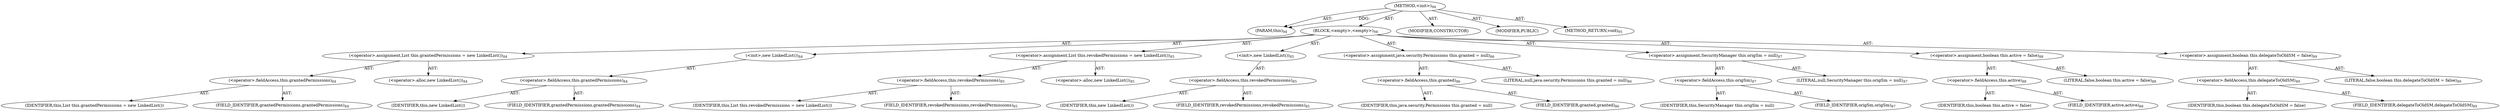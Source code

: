 digraph "&lt;init&gt;" {  
"111669149696" [label = <(METHOD,&lt;init&gt;)<SUB>94</SUB>> ]
"115964117000" [label = <(PARAM,this)<SUB>94</SUB>> ]
"25769803776" [label = <(BLOCK,&lt;empty&gt;,&lt;empty&gt;)<SUB>94</SUB>> ]
"30064771072" [label = <(&lt;operator&gt;.assignment,List this.grantedPermissions = new LinkedList())<SUB>84</SUB>> ]
"30064771073" [label = <(&lt;operator&gt;.fieldAccess,this.grantedPermissions)<SUB>84</SUB>> ]
"68719476746" [label = <(IDENTIFIER,this,List this.grantedPermissions = new LinkedList())> ]
"55834574848" [label = <(FIELD_IDENTIFIER,grantedPermissions,grantedPermissions)<SUB>84</SUB>> ]
"30064771074" [label = <(&lt;operator&gt;.alloc,new LinkedList())<SUB>84</SUB>> ]
"30064771075" [label = <(&lt;init&gt;,new LinkedList())<SUB>84</SUB>> ]
"30064771076" [label = <(&lt;operator&gt;.fieldAccess,this.grantedPermissions)<SUB>84</SUB>> ]
"68719476747" [label = <(IDENTIFIER,this,new LinkedList())> ]
"55834574849" [label = <(FIELD_IDENTIFIER,grantedPermissions,grantedPermissions)<SUB>84</SUB>> ]
"30064771077" [label = <(&lt;operator&gt;.assignment,List this.revokedPermissions = new LinkedList())<SUB>85</SUB>> ]
"30064771078" [label = <(&lt;operator&gt;.fieldAccess,this.revokedPermissions)<SUB>85</SUB>> ]
"68719476748" [label = <(IDENTIFIER,this,List this.revokedPermissions = new LinkedList())> ]
"55834574850" [label = <(FIELD_IDENTIFIER,revokedPermissions,revokedPermissions)<SUB>85</SUB>> ]
"30064771079" [label = <(&lt;operator&gt;.alloc,new LinkedList())<SUB>85</SUB>> ]
"30064771080" [label = <(&lt;init&gt;,new LinkedList())<SUB>85</SUB>> ]
"30064771081" [label = <(&lt;operator&gt;.fieldAccess,this.revokedPermissions)<SUB>85</SUB>> ]
"68719476749" [label = <(IDENTIFIER,this,new LinkedList())> ]
"55834574851" [label = <(FIELD_IDENTIFIER,revokedPermissions,revokedPermissions)<SUB>85</SUB>> ]
"30064771082" [label = <(&lt;operator&gt;.assignment,java.security.Permissions this.granted = null)<SUB>86</SUB>> ]
"30064771083" [label = <(&lt;operator&gt;.fieldAccess,this.granted)<SUB>86</SUB>> ]
"68719476750" [label = <(IDENTIFIER,this,java.security.Permissions this.granted = null)> ]
"55834574852" [label = <(FIELD_IDENTIFIER,granted,granted)<SUB>86</SUB>> ]
"90194313216" [label = <(LITERAL,null,java.security.Permissions this.granted = null)<SUB>86</SUB>> ]
"30064771084" [label = <(&lt;operator&gt;.assignment,SecurityManager this.origSm = null)<SUB>87</SUB>> ]
"30064771085" [label = <(&lt;operator&gt;.fieldAccess,this.origSm)<SUB>87</SUB>> ]
"68719476751" [label = <(IDENTIFIER,this,SecurityManager this.origSm = null)> ]
"55834574853" [label = <(FIELD_IDENTIFIER,origSm,origSm)<SUB>87</SUB>> ]
"90194313217" [label = <(LITERAL,null,SecurityManager this.origSm = null)<SUB>87</SUB>> ]
"30064771086" [label = <(&lt;operator&gt;.assignment,boolean this.active = false)<SUB>88</SUB>> ]
"30064771087" [label = <(&lt;operator&gt;.fieldAccess,this.active)<SUB>88</SUB>> ]
"68719476752" [label = <(IDENTIFIER,this,boolean this.active = false)> ]
"55834574854" [label = <(FIELD_IDENTIFIER,active,active)<SUB>88</SUB>> ]
"90194313218" [label = <(LITERAL,false,boolean this.active = false)<SUB>88</SUB>> ]
"30064771088" [label = <(&lt;operator&gt;.assignment,boolean this.delegateToOldSM = false)<SUB>89</SUB>> ]
"30064771089" [label = <(&lt;operator&gt;.fieldAccess,this.delegateToOldSM)<SUB>89</SUB>> ]
"68719476753" [label = <(IDENTIFIER,this,boolean this.delegateToOldSM = false)> ]
"55834574855" [label = <(FIELD_IDENTIFIER,delegateToOldSM,delegateToOldSM)<SUB>89</SUB>> ]
"90194313219" [label = <(LITERAL,false,boolean this.delegateToOldSM = false)<SUB>89</SUB>> ]
"133143986182" [label = <(MODIFIER,CONSTRUCTOR)> ]
"133143986183" [label = <(MODIFIER,PUBLIC)> ]
"128849018880" [label = <(METHOD_RETURN,void)<SUB>95</SUB>> ]
  "111669149696" -> "115964117000"  [ label = "AST: "] 
  "111669149696" -> "25769803776"  [ label = "AST: "] 
  "111669149696" -> "133143986182"  [ label = "AST: "] 
  "111669149696" -> "133143986183"  [ label = "AST: "] 
  "111669149696" -> "128849018880"  [ label = "AST: "] 
  "25769803776" -> "30064771072"  [ label = "AST: "] 
  "25769803776" -> "30064771075"  [ label = "AST: "] 
  "25769803776" -> "30064771077"  [ label = "AST: "] 
  "25769803776" -> "30064771080"  [ label = "AST: "] 
  "25769803776" -> "30064771082"  [ label = "AST: "] 
  "25769803776" -> "30064771084"  [ label = "AST: "] 
  "25769803776" -> "30064771086"  [ label = "AST: "] 
  "25769803776" -> "30064771088"  [ label = "AST: "] 
  "30064771072" -> "30064771073"  [ label = "AST: "] 
  "30064771072" -> "30064771074"  [ label = "AST: "] 
  "30064771073" -> "68719476746"  [ label = "AST: "] 
  "30064771073" -> "55834574848"  [ label = "AST: "] 
  "30064771075" -> "30064771076"  [ label = "AST: "] 
  "30064771076" -> "68719476747"  [ label = "AST: "] 
  "30064771076" -> "55834574849"  [ label = "AST: "] 
  "30064771077" -> "30064771078"  [ label = "AST: "] 
  "30064771077" -> "30064771079"  [ label = "AST: "] 
  "30064771078" -> "68719476748"  [ label = "AST: "] 
  "30064771078" -> "55834574850"  [ label = "AST: "] 
  "30064771080" -> "30064771081"  [ label = "AST: "] 
  "30064771081" -> "68719476749"  [ label = "AST: "] 
  "30064771081" -> "55834574851"  [ label = "AST: "] 
  "30064771082" -> "30064771083"  [ label = "AST: "] 
  "30064771082" -> "90194313216"  [ label = "AST: "] 
  "30064771083" -> "68719476750"  [ label = "AST: "] 
  "30064771083" -> "55834574852"  [ label = "AST: "] 
  "30064771084" -> "30064771085"  [ label = "AST: "] 
  "30064771084" -> "90194313217"  [ label = "AST: "] 
  "30064771085" -> "68719476751"  [ label = "AST: "] 
  "30064771085" -> "55834574853"  [ label = "AST: "] 
  "30064771086" -> "30064771087"  [ label = "AST: "] 
  "30064771086" -> "90194313218"  [ label = "AST: "] 
  "30064771087" -> "68719476752"  [ label = "AST: "] 
  "30064771087" -> "55834574854"  [ label = "AST: "] 
  "30064771088" -> "30064771089"  [ label = "AST: "] 
  "30064771088" -> "90194313219"  [ label = "AST: "] 
  "30064771089" -> "68719476753"  [ label = "AST: "] 
  "30064771089" -> "55834574855"  [ label = "AST: "] 
  "111669149696" -> "115964117000"  [ label = "DDG: "] 
}

